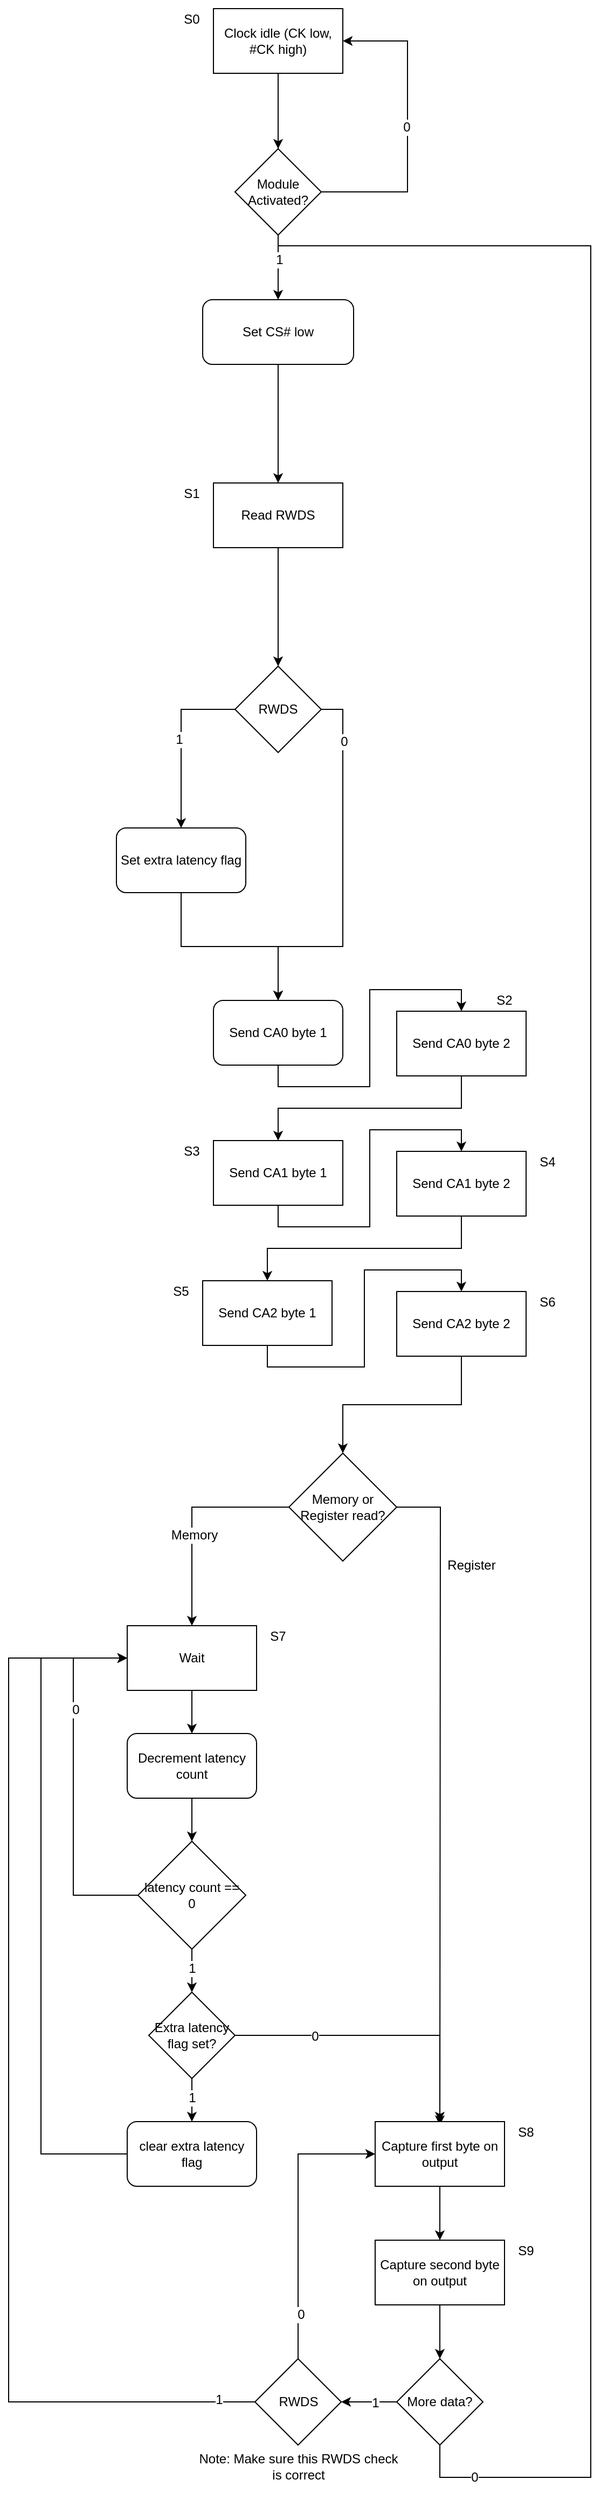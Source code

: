 <mxfile version="12.7.9" type="device"><diagram id="rFzE-h0C4OcnvdwO5dkT" name="Page-1"><mxGraphModel dx="815" dy="1627" grid="1" gridSize="10" guides="1" tooltips="1" connect="1" arrows="1" fold="1" page="1" pageScale="1" pageWidth="850" pageHeight="1100" math="0" shadow="0"><root><mxCell id="0"/><mxCell id="1" parent="0"/><mxCell id="8U5P-9D5meJblMVot_Um-66" style="edgeStyle=orthogonalEdgeStyle;rounded=0;orthogonalLoop=1;jettySize=auto;html=1;exitX=0.5;exitY=1;exitDx=0;exitDy=0;entryX=0.5;entryY=0;entryDx=0;entryDy=0;" edge="1" parent="1" source="8U5P-9D5meJblMVot_Um-1" target="8U5P-9D5meJblMVot_Um-65"><mxGeometry relative="1" as="geometry"/></mxCell><mxCell id="8U5P-9D5meJblMVot_Um-1" value="Set CS# low" style="rounded=1;whiteSpace=wrap;html=1;" vertex="1" parent="1"><mxGeometry x="330" y="-80" width="140" height="60" as="geometry"/></mxCell><mxCell id="8U5P-9D5meJblMVot_Um-6" style="edgeStyle=orthogonalEdgeStyle;rounded=0;orthogonalLoop=1;jettySize=auto;html=1;exitX=0;exitY=0.5;exitDx=0;exitDy=0;entryX=0.5;entryY=0;entryDx=0;entryDy=0;" edge="1" parent="1" source="8U5P-9D5meJblMVot_Um-2" target="8U5P-9D5meJblMVot_Um-4"><mxGeometry relative="1" as="geometry"/></mxCell><mxCell id="8U5P-9D5meJblMVot_Um-8" value="1" style="text;html=1;align=center;verticalAlign=middle;resizable=0;points=[];labelBackgroundColor=#ffffff;" vertex="1" connectable="0" parent="8U5P-9D5meJblMVot_Um-6"><mxGeometry x="-0.375" y="28" relative="1" as="geometry"><mxPoint x="-30" y="28" as="offset"/></mxGeometry></mxCell><mxCell id="8U5P-9D5meJblMVot_Um-41" style="edgeStyle=orthogonalEdgeStyle;rounded=0;orthogonalLoop=1;jettySize=auto;html=1;exitX=1;exitY=0.5;exitDx=0;exitDy=0;entryX=0.5;entryY=0;entryDx=0;entryDy=0;" edge="1" parent="1" source="8U5P-9D5meJblMVot_Um-2" target="8U5P-9D5meJblMVot_Um-10"><mxGeometry relative="1" as="geometry"><Array as="points"><mxPoint x="460" y="300"/><mxPoint x="460" y="520"/><mxPoint x="400" y="520"/></Array></mxGeometry></mxCell><mxCell id="8U5P-9D5meJblMVot_Um-42" value="0" style="text;html=1;align=center;verticalAlign=middle;resizable=0;points=[];labelBackgroundColor=#ffffff;" vertex="1" connectable="0" parent="8U5P-9D5meJblMVot_Um-41"><mxGeometry x="-0.717" y="1" relative="1" as="geometry"><mxPoint as="offset"/></mxGeometry></mxCell><mxCell id="8U5P-9D5meJblMVot_Um-2" value="RWDS" style="rhombus;whiteSpace=wrap;html=1;" vertex="1" parent="1"><mxGeometry x="360" y="260" width="80" height="80" as="geometry"/></mxCell><mxCell id="8U5P-9D5meJblMVot_Um-11" style="edgeStyle=orthogonalEdgeStyle;rounded=0;orthogonalLoop=1;jettySize=auto;html=1;exitX=0.5;exitY=1;exitDx=0;exitDy=0;entryX=0.5;entryY=0;entryDx=0;entryDy=0;" edge="1" parent="1" source="8U5P-9D5meJblMVot_Um-4" target="8U5P-9D5meJblMVot_Um-10"><mxGeometry relative="1" as="geometry"/></mxCell><mxCell id="8U5P-9D5meJblMVot_Um-4" value="Set extra latency flag" style="rounded=1;whiteSpace=wrap;html=1;" vertex="1" parent="1"><mxGeometry x="250" y="410" width="120" height="60" as="geometry"/></mxCell><mxCell id="8U5P-9D5meJblMVot_Um-14" style="edgeStyle=orthogonalEdgeStyle;rounded=0;orthogonalLoop=1;jettySize=auto;html=1;exitX=0.5;exitY=1;exitDx=0;exitDy=0;entryX=0.5;entryY=0;entryDx=0;entryDy=0;" edge="1" parent="1" source="8U5P-9D5meJblMVot_Um-10" target="8U5P-9D5meJblMVot_Um-13"><mxGeometry relative="1" as="geometry"/></mxCell><mxCell id="8U5P-9D5meJblMVot_Um-10" value="&lt;div&gt;Send CA0 byte 1&lt;/div&gt;" style="rounded=1;whiteSpace=wrap;html=1;" vertex="1" parent="1"><mxGeometry x="340" y="570" width="120" height="60" as="geometry"/></mxCell><mxCell id="8U5P-9D5meJblMVot_Um-16" style="edgeStyle=orthogonalEdgeStyle;rounded=0;orthogonalLoop=1;jettySize=auto;html=1;exitX=0.5;exitY=1;exitDx=0;exitDy=0;entryX=0.5;entryY=0;entryDx=0;entryDy=0;" edge="1" parent="1" source="8U5P-9D5meJblMVot_Um-13" target="8U5P-9D5meJblMVot_Um-15"><mxGeometry relative="1" as="geometry"/></mxCell><mxCell id="8U5P-9D5meJblMVot_Um-13" value="&lt;div&gt;Send CA0 byte 2 &lt;br&gt;&lt;/div&gt;" style="rounded=0;whiteSpace=wrap;html=1;" vertex="1" parent="1"><mxGeometry x="510" y="580" width="120" height="60" as="geometry"/></mxCell><mxCell id="8U5P-9D5meJblMVot_Um-18" style="edgeStyle=orthogonalEdgeStyle;rounded=0;orthogonalLoop=1;jettySize=auto;html=1;exitX=0.5;exitY=1;exitDx=0;exitDy=0;entryX=0.5;entryY=0;entryDx=0;entryDy=0;" edge="1" parent="1" source="8U5P-9D5meJblMVot_Um-15" target="8U5P-9D5meJblMVot_Um-17"><mxGeometry relative="1" as="geometry"/></mxCell><mxCell id="8U5P-9D5meJblMVot_Um-15" value="Send CA1 byte 1" style="rounded=0;whiteSpace=wrap;html=1;" vertex="1" parent="1"><mxGeometry x="340" y="700" width="120" height="60" as="geometry"/></mxCell><mxCell id="8U5P-9D5meJblMVot_Um-20" style="edgeStyle=orthogonalEdgeStyle;rounded=0;orthogonalLoop=1;jettySize=auto;html=1;exitX=0.5;exitY=1;exitDx=0;exitDy=0;entryX=0.5;entryY=0;entryDx=0;entryDy=0;" edge="1" parent="1" source="8U5P-9D5meJblMVot_Um-17" target="8U5P-9D5meJblMVot_Um-19"><mxGeometry relative="1" as="geometry"/></mxCell><mxCell id="8U5P-9D5meJblMVot_Um-17" value="Send CA1 byte 2" style="rounded=0;whiteSpace=wrap;html=1;" vertex="1" parent="1"><mxGeometry x="510" y="710" width="120" height="60" as="geometry"/></mxCell><mxCell id="8U5P-9D5meJblMVot_Um-22" style="edgeStyle=orthogonalEdgeStyle;rounded=0;orthogonalLoop=1;jettySize=auto;html=1;exitX=0.5;exitY=1;exitDx=0;exitDy=0;entryX=0.5;entryY=0;entryDx=0;entryDy=0;" edge="1" parent="1" source="8U5P-9D5meJblMVot_Um-19" target="8U5P-9D5meJblMVot_Um-21"><mxGeometry relative="1" as="geometry"/></mxCell><mxCell id="8U5P-9D5meJblMVot_Um-19" value="Send CA2 byte 1" style="rounded=0;whiteSpace=wrap;html=1;" vertex="1" parent="1"><mxGeometry x="330" y="830" width="120" height="60" as="geometry"/></mxCell><mxCell id="8U5P-9D5meJblMVot_Um-25" style="edgeStyle=orthogonalEdgeStyle;rounded=0;orthogonalLoop=1;jettySize=auto;html=1;exitX=0.5;exitY=1;exitDx=0;exitDy=0;entryX=0.5;entryY=0;entryDx=0;entryDy=0;" edge="1" parent="1" source="8U5P-9D5meJblMVot_Um-21" target="8U5P-9D5meJblMVot_Um-23"><mxGeometry relative="1" as="geometry"/></mxCell><mxCell id="8U5P-9D5meJblMVot_Um-21" value="Send CA2 byte 2" style="rounded=0;whiteSpace=wrap;html=1;" vertex="1" parent="1"><mxGeometry x="510" y="840" width="120" height="60" as="geometry"/></mxCell><mxCell id="8U5P-9D5meJblMVot_Um-29" style="edgeStyle=orthogonalEdgeStyle;rounded=0;orthogonalLoop=1;jettySize=auto;html=1;exitX=0;exitY=0.5;exitDx=0;exitDy=0;" edge="1" parent="1" source="8U5P-9D5meJblMVot_Um-23" target="8U5P-9D5meJblMVot_Um-26"><mxGeometry relative="1" as="geometry"/></mxCell><mxCell id="8U5P-9D5meJblMVot_Um-30" value="Memory" style="text;html=1;align=center;verticalAlign=middle;resizable=0;points=[];labelBackgroundColor=#ffffff;" vertex="1" connectable="0" parent="8U5P-9D5meJblMVot_Um-29"><mxGeometry x="-0.115" y="26" relative="1" as="geometry"><mxPoint as="offset"/></mxGeometry></mxCell><mxCell id="8U5P-9D5meJblMVot_Um-47" style="edgeStyle=orthogonalEdgeStyle;rounded=0;orthogonalLoop=1;jettySize=auto;html=1;exitX=1;exitY=0.5;exitDx=0;exitDy=0;" edge="1" parent="1" source="8U5P-9D5meJblMVot_Um-23"><mxGeometry relative="1" as="geometry"><mxPoint x="550" y="1613.333" as="targetPoint"/></mxGeometry></mxCell><mxCell id="8U5P-9D5meJblMVot_Um-49" value="Register" style="text;html=1;align=center;verticalAlign=middle;resizable=0;points=[];labelBackgroundColor=#ffffff;" vertex="1" connectable="0" parent="8U5P-9D5meJblMVot_Um-47"><mxGeometry x="-0.87" y="-27" relative="1" as="geometry"><mxPoint x="29" y="27" as="offset"/></mxGeometry></mxCell><mxCell id="8U5P-9D5meJblMVot_Um-23" value="Memory or Register read?" style="rhombus;whiteSpace=wrap;html=1;" vertex="1" parent="1"><mxGeometry x="410" y="990" width="100" height="100" as="geometry"/></mxCell><mxCell id="8U5P-9D5meJblMVot_Um-31" style="edgeStyle=orthogonalEdgeStyle;rounded=0;orthogonalLoop=1;jettySize=auto;html=1;exitX=0.5;exitY=1;exitDx=0;exitDy=0;entryX=0.5;entryY=0;entryDx=0;entryDy=0;" edge="1" parent="1" source="8U5P-9D5meJblMVot_Um-26" target="8U5P-9D5meJblMVot_Um-27"><mxGeometry relative="1" as="geometry"/></mxCell><mxCell id="8U5P-9D5meJblMVot_Um-26" value="Wait" style="rounded=0;whiteSpace=wrap;html=1;" vertex="1" parent="1"><mxGeometry x="260" y="1150" width="120" height="60" as="geometry"/></mxCell><mxCell id="8U5P-9D5meJblMVot_Um-32" style="edgeStyle=orthogonalEdgeStyle;rounded=0;orthogonalLoop=1;jettySize=auto;html=1;exitX=0.5;exitY=1;exitDx=0;exitDy=0;entryX=0.5;entryY=0;entryDx=0;entryDy=0;" edge="1" parent="1" source="8U5P-9D5meJblMVot_Um-27" target="8U5P-9D5meJblMVot_Um-28"><mxGeometry relative="1" as="geometry"/></mxCell><mxCell id="8U5P-9D5meJblMVot_Um-27" value="Decrement latency count" style="rounded=1;whiteSpace=wrap;html=1;" vertex="1" parent="1"><mxGeometry x="260" y="1250" width="120" height="60" as="geometry"/></mxCell><mxCell id="8U5P-9D5meJblMVot_Um-33" style="edgeStyle=orthogonalEdgeStyle;rounded=0;orthogonalLoop=1;jettySize=auto;html=1;exitX=0;exitY=0.5;exitDx=0;exitDy=0;entryX=0;entryY=0.5;entryDx=0;entryDy=0;" edge="1" parent="1" source="8U5P-9D5meJblMVot_Um-28" target="8U5P-9D5meJblMVot_Um-26"><mxGeometry relative="1" as="geometry"><Array as="points"><mxPoint x="210" y="1400"/><mxPoint x="210" y="1180"/></Array></mxGeometry></mxCell><mxCell id="8U5P-9D5meJblMVot_Um-34" value="0" style="text;html=1;align=center;verticalAlign=middle;resizable=0;points=[];labelBackgroundColor=#ffffff;" vertex="1" connectable="0" parent="8U5P-9D5meJblMVot_Um-33"><mxGeometry x="0.405" y="-2" relative="1" as="geometry"><mxPoint as="offset"/></mxGeometry></mxCell><mxCell id="8U5P-9D5meJblMVot_Um-37" style="edgeStyle=orthogonalEdgeStyle;rounded=0;orthogonalLoop=1;jettySize=auto;html=1;exitX=0.5;exitY=1;exitDx=0;exitDy=0;entryX=0.5;entryY=0;entryDx=0;entryDy=0;" edge="1" parent="1" source="8U5P-9D5meJblMVot_Um-28" target="8U5P-9D5meJblMVot_Um-36"><mxGeometry relative="1" as="geometry"/></mxCell><mxCell id="8U5P-9D5meJblMVot_Um-43" value="1" style="text;html=1;align=center;verticalAlign=middle;resizable=0;points=[];labelBackgroundColor=#ffffff;" vertex="1" connectable="0" parent="8U5P-9D5meJblMVot_Um-37"><mxGeometry x="-0.12" relative="1" as="geometry"><mxPoint as="offset"/></mxGeometry></mxCell><mxCell id="8U5P-9D5meJblMVot_Um-28" value="latency count == 0" style="rhombus;whiteSpace=wrap;html=1;" vertex="1" parent="1"><mxGeometry x="270" y="1350" width="100" height="100" as="geometry"/></mxCell><mxCell id="8U5P-9D5meJblMVot_Um-39" style="edgeStyle=orthogonalEdgeStyle;rounded=0;orthogonalLoop=1;jettySize=auto;html=1;exitX=0.5;exitY=1;exitDx=0;exitDy=0;entryX=0.5;entryY=0;entryDx=0;entryDy=0;" edge="1" parent="1" source="8U5P-9D5meJblMVot_Um-36" target="8U5P-9D5meJblMVot_Um-38"><mxGeometry relative="1" as="geometry"/></mxCell><mxCell id="8U5P-9D5meJblMVot_Um-44" value="1" style="text;html=1;align=center;verticalAlign=middle;resizable=0;points=[];labelBackgroundColor=#ffffff;" vertex="1" connectable="0" parent="8U5P-9D5meJblMVot_Um-39"><mxGeometry x="-0.121" relative="1" as="geometry"><mxPoint as="offset"/></mxGeometry></mxCell><mxCell id="8U5P-9D5meJblMVot_Um-46" style="edgeStyle=orthogonalEdgeStyle;rounded=0;orthogonalLoop=1;jettySize=auto;html=1;exitX=1;exitY=0.5;exitDx=0;exitDy=0;entryX=0.5;entryY=0;entryDx=0;entryDy=0;" edge="1" parent="1" source="8U5P-9D5meJblMVot_Um-36" target="8U5P-9D5meJblMVot_Um-45"><mxGeometry relative="1" as="geometry"/></mxCell><mxCell id="8U5P-9D5meJblMVot_Um-48" value="0" style="text;html=1;align=center;verticalAlign=middle;resizable=0;points=[];labelBackgroundColor=#ffffff;" vertex="1" connectable="0" parent="8U5P-9D5meJblMVot_Um-46"><mxGeometry x="-0.457" y="-1" relative="1" as="geometry"><mxPoint as="offset"/></mxGeometry></mxCell><mxCell id="8U5P-9D5meJblMVot_Um-36" value="Extra latency flag set?" style="rhombus;whiteSpace=wrap;html=1;" vertex="1" parent="1"><mxGeometry x="280" y="1490" width="80" height="80" as="geometry"/></mxCell><mxCell id="8U5P-9D5meJblMVot_Um-40" style="edgeStyle=orthogonalEdgeStyle;rounded=0;orthogonalLoop=1;jettySize=auto;html=1;exitX=0;exitY=0.5;exitDx=0;exitDy=0;entryX=0;entryY=0.5;entryDx=0;entryDy=0;" edge="1" parent="1" source="8U5P-9D5meJblMVot_Um-38" target="8U5P-9D5meJblMVot_Um-26"><mxGeometry relative="1" as="geometry"><Array as="points"><mxPoint x="180" y="1640"/><mxPoint x="180" y="1180"/></Array></mxGeometry></mxCell><mxCell id="8U5P-9D5meJblMVot_Um-38" value="clear extra latency flag" style="rounded=1;whiteSpace=wrap;html=1;" vertex="1" parent="1"><mxGeometry x="260" y="1610" width="120" height="60" as="geometry"/></mxCell><mxCell id="8U5P-9D5meJblMVot_Um-91" style="edgeStyle=orthogonalEdgeStyle;rounded=0;orthogonalLoop=1;jettySize=auto;html=1;exitX=0.5;exitY=1;exitDx=0;exitDy=0;entryX=0.5;entryY=0;entryDx=0;entryDy=0;" edge="1" parent="1" source="8U5P-9D5meJblMVot_Um-45" target="8U5P-9D5meJblMVot_Um-90"><mxGeometry relative="1" as="geometry"/></mxCell><mxCell id="8U5P-9D5meJblMVot_Um-45" value="Capture first byte on output" style="rounded=0;whiteSpace=wrap;html=1;" vertex="1" parent="1"><mxGeometry x="490" y="1610" width="120" height="60" as="geometry"/></mxCell><mxCell id="8U5P-9D5meJblMVot_Um-63" style="edgeStyle=orthogonalEdgeStyle;rounded=0;orthogonalLoop=1;jettySize=auto;html=1;exitX=0.5;exitY=1;exitDx=0;exitDy=0;entryX=0.5;entryY=0;entryDx=0;entryDy=0;" edge="1" parent="1" source="8U5P-9D5meJblMVot_Um-50" target="8U5P-9D5meJblMVot_Um-55"><mxGeometry relative="1" as="geometry"><Array as="points"><mxPoint x="550" y="1910"/><mxPoint x="550" y="1940"/><mxPoint x="690" y="1940"/><mxPoint x="690" y="-130"/><mxPoint x="400" y="-130"/></Array></mxGeometry></mxCell><mxCell id="8U5P-9D5meJblMVot_Um-64" value="0" style="text;html=1;align=center;verticalAlign=middle;resizable=0;points=[];labelBackgroundColor=#ffffff;" vertex="1" connectable="0" parent="8U5P-9D5meJblMVot_Um-63"><mxGeometry x="-0.955" relative="1" as="geometry"><mxPoint as="offset"/></mxGeometry></mxCell><mxCell id="8U5P-9D5meJblMVot_Um-70" style="edgeStyle=orthogonalEdgeStyle;rounded=0;orthogonalLoop=1;jettySize=auto;html=1;exitX=0;exitY=0.5;exitDx=0;exitDy=0;entryX=1;entryY=0.5;entryDx=0;entryDy=0;" edge="1" parent="1" source="8U5P-9D5meJblMVot_Um-50" target="8U5P-9D5meJblMVot_Um-69"><mxGeometry relative="1" as="geometry"/></mxCell><mxCell id="8U5P-9D5meJblMVot_Um-72" value="1" style="text;html=1;align=center;verticalAlign=middle;resizable=0;points=[];labelBackgroundColor=#ffffff;" vertex="1" connectable="0" parent="8U5P-9D5meJblMVot_Um-70"><mxGeometry x="-0.208" y="1" relative="1" as="geometry"><mxPoint as="offset"/></mxGeometry></mxCell><mxCell id="8U5P-9D5meJblMVot_Um-50" value="More data?" style="rhombus;whiteSpace=wrap;html=1;" vertex="1" parent="1"><mxGeometry x="510" y="1830" width="80" height="80" as="geometry"/></mxCell><mxCell id="8U5P-9D5meJblMVot_Um-58" style="edgeStyle=orthogonalEdgeStyle;rounded=0;orthogonalLoop=1;jettySize=auto;html=1;exitX=0.5;exitY=1;exitDx=0;exitDy=0;entryX=0.5;entryY=0;entryDx=0;entryDy=0;" edge="1" parent="1" source="8U5P-9D5meJblMVot_Um-55" target="8U5P-9D5meJblMVot_Um-57"><mxGeometry relative="1" as="geometry"/></mxCell><mxCell id="8U5P-9D5meJblMVot_Um-55" value="&lt;div&gt;Clock idle (CK low, #CK high)&lt;/div&gt;" style="rounded=0;whiteSpace=wrap;html=1;" vertex="1" parent="1"><mxGeometry x="340" y="-350" width="120" height="60" as="geometry"/></mxCell><mxCell id="8U5P-9D5meJblMVot_Um-59" style="edgeStyle=orthogonalEdgeStyle;rounded=0;orthogonalLoop=1;jettySize=auto;html=1;exitX=0.5;exitY=1;exitDx=0;exitDy=0;entryX=0.5;entryY=0;entryDx=0;entryDy=0;" edge="1" parent="1" source="8U5P-9D5meJblMVot_Um-57" target="8U5P-9D5meJblMVot_Um-1"><mxGeometry relative="1" as="geometry"/></mxCell><mxCell id="8U5P-9D5meJblMVot_Um-61" value="1" style="text;html=1;align=center;verticalAlign=middle;resizable=0;points=[];labelBackgroundColor=#ffffff;" vertex="1" connectable="0" parent="8U5P-9D5meJblMVot_Um-59"><mxGeometry x="-0.252" y="1" relative="1" as="geometry"><mxPoint as="offset"/></mxGeometry></mxCell><mxCell id="8U5P-9D5meJblMVot_Um-60" style="edgeStyle=orthogonalEdgeStyle;rounded=0;orthogonalLoop=1;jettySize=auto;html=1;exitX=1;exitY=0.5;exitDx=0;exitDy=0;entryX=1;entryY=0.5;entryDx=0;entryDy=0;" edge="1" parent="1" source="8U5P-9D5meJblMVot_Um-57" target="8U5P-9D5meJblMVot_Um-55"><mxGeometry relative="1" as="geometry"><Array as="points"><mxPoint x="520" y="-180"/><mxPoint x="520" y="-320"/></Array></mxGeometry></mxCell><mxCell id="8U5P-9D5meJblMVot_Um-62" value="0" style="text;html=1;align=center;verticalAlign=middle;resizable=0;points=[];labelBackgroundColor=#ffffff;" vertex="1" connectable="0" parent="8U5P-9D5meJblMVot_Um-60"><mxGeometry x="0.003" y="1" relative="1" as="geometry"><mxPoint as="offset"/></mxGeometry></mxCell><mxCell id="8U5P-9D5meJblMVot_Um-57" value="Module Activated?" style="rhombus;whiteSpace=wrap;html=1;rounded=0;" vertex="1" parent="1"><mxGeometry x="360" y="-220" width="80" height="80" as="geometry"/></mxCell><mxCell id="8U5P-9D5meJblMVot_Um-67" style="edgeStyle=orthogonalEdgeStyle;rounded=0;orthogonalLoop=1;jettySize=auto;html=1;exitX=0.5;exitY=1;exitDx=0;exitDy=0;entryX=0.5;entryY=0;entryDx=0;entryDy=0;" edge="1" parent="1" source="8U5P-9D5meJblMVot_Um-65" target="8U5P-9D5meJblMVot_Um-2"><mxGeometry relative="1" as="geometry"/></mxCell><mxCell id="8U5P-9D5meJblMVot_Um-65" value="&lt;div&gt;Read RWDS&lt;br&gt;&lt;/div&gt;" style="rounded=0;whiteSpace=wrap;html=1;" vertex="1" parent="1"><mxGeometry x="340" y="90" width="120" height="60" as="geometry"/></mxCell><mxCell id="8U5P-9D5meJblMVot_Um-68" value="Note: Make sure this RWDS check is correct" style="text;html=1;strokeColor=none;fillColor=none;align=center;verticalAlign=middle;whiteSpace=wrap;rounded=0;" vertex="1" parent="1"><mxGeometry x="323.5" y="1900" width="190" height="60" as="geometry"/></mxCell><mxCell id="8U5P-9D5meJblMVot_Um-71" style="edgeStyle=orthogonalEdgeStyle;rounded=0;orthogonalLoop=1;jettySize=auto;html=1;exitX=0;exitY=0.5;exitDx=0;exitDy=0;entryX=0;entryY=0.5;entryDx=0;entryDy=0;" edge="1" parent="1" source="8U5P-9D5meJblMVot_Um-69" target="8U5P-9D5meJblMVot_Um-26"><mxGeometry relative="1" as="geometry"><Array as="points"><mxPoint x="150" y="1870"/><mxPoint x="150" y="1180"/></Array></mxGeometry></mxCell><mxCell id="8U5P-9D5meJblMVot_Um-76" value="1" style="text;html=1;align=center;verticalAlign=middle;resizable=0;points=[];labelBackgroundColor=#ffffff;" vertex="1" connectable="0" parent="8U5P-9D5meJblMVot_Um-71"><mxGeometry x="-0.934" y="-2" relative="1" as="geometry"><mxPoint as="offset"/></mxGeometry></mxCell><mxCell id="8U5P-9D5meJblMVot_Um-73" style="edgeStyle=orthogonalEdgeStyle;rounded=0;orthogonalLoop=1;jettySize=auto;html=1;exitX=0.5;exitY=0;exitDx=0;exitDy=0;entryX=0;entryY=0.5;entryDx=0;entryDy=0;" edge="1" parent="1" source="8U5P-9D5meJblMVot_Um-69" target="8U5P-9D5meJblMVot_Um-45"><mxGeometry relative="1" as="geometry"/></mxCell><mxCell id="8U5P-9D5meJblMVot_Um-74" value="0" style="text;html=1;align=center;verticalAlign=middle;resizable=0;points=[];labelBackgroundColor=#ffffff;" vertex="1" connectable="0" parent="8U5P-9D5meJblMVot_Um-73"><mxGeometry x="-0.688" y="-2" relative="1" as="geometry"><mxPoint as="offset"/></mxGeometry></mxCell><mxCell id="8U5P-9D5meJblMVot_Um-69" value="RWDS" style="rhombus;whiteSpace=wrap;html=1;" vertex="1" parent="1"><mxGeometry x="378.5" y="1830" width="80" height="80" as="geometry"/></mxCell><mxCell id="8U5P-9D5meJblMVot_Um-77" value="S0" style="text;html=1;strokeColor=none;fillColor=none;align=center;verticalAlign=middle;whiteSpace=wrap;rounded=0;" vertex="1" parent="1"><mxGeometry x="300" y="-350" width="40" height="20" as="geometry"/></mxCell><mxCell id="8U5P-9D5meJblMVot_Um-78" value="S1" style="text;html=1;strokeColor=none;fillColor=none;align=center;verticalAlign=middle;whiteSpace=wrap;rounded=0;" vertex="1" parent="1"><mxGeometry x="300" y="90" width="40" height="20" as="geometry"/></mxCell><mxCell id="8U5P-9D5meJblMVot_Um-79" value="S2" style="text;html=1;strokeColor=none;fillColor=none;align=center;verticalAlign=middle;whiteSpace=wrap;rounded=0;" vertex="1" parent="1"><mxGeometry x="590" y="560" width="40" height="20" as="geometry"/></mxCell><mxCell id="8U5P-9D5meJblMVot_Um-80" value="S3" style="text;html=1;strokeColor=none;fillColor=none;align=center;verticalAlign=middle;whiteSpace=wrap;rounded=0;" vertex="1" parent="1"><mxGeometry x="300" y="700" width="40" height="20" as="geometry"/></mxCell><mxCell id="8U5P-9D5meJblMVot_Um-83" value="S4" style="text;html=1;strokeColor=none;fillColor=none;align=center;verticalAlign=middle;whiteSpace=wrap;rounded=0;" vertex="1" parent="1"><mxGeometry x="630" y="710" width="40" height="20" as="geometry"/></mxCell><mxCell id="8U5P-9D5meJblMVot_Um-84" value="S5" style="text;html=1;strokeColor=none;fillColor=none;align=center;verticalAlign=middle;whiteSpace=wrap;rounded=0;" vertex="1" parent="1"><mxGeometry x="290" y="830" width="40" height="20" as="geometry"/></mxCell><mxCell id="8U5P-9D5meJblMVot_Um-85" value="&lt;div&gt;S6&lt;/div&gt;" style="text;html=1;strokeColor=none;fillColor=none;align=center;verticalAlign=middle;whiteSpace=wrap;rounded=0;" vertex="1" parent="1"><mxGeometry x="630" y="840" width="40" height="20" as="geometry"/></mxCell><mxCell id="8U5P-9D5meJblMVot_Um-86" value="&lt;div&gt;S7&lt;/div&gt;" style="text;html=1;strokeColor=none;fillColor=none;align=center;verticalAlign=middle;whiteSpace=wrap;rounded=0;" vertex="1" parent="1"><mxGeometry x="380" y="1150" width="40" height="20" as="geometry"/></mxCell><mxCell id="8U5P-9D5meJblMVot_Um-89" value="&lt;div&gt;S8&lt;/div&gt;" style="text;html=1;strokeColor=none;fillColor=none;align=center;verticalAlign=middle;whiteSpace=wrap;rounded=0;" vertex="1" parent="1"><mxGeometry x="610" y="1610" width="40" height="20" as="geometry"/></mxCell><mxCell id="8U5P-9D5meJblMVot_Um-92" style="edgeStyle=orthogonalEdgeStyle;rounded=0;orthogonalLoop=1;jettySize=auto;html=1;exitX=0.5;exitY=1;exitDx=0;exitDy=0;entryX=0.5;entryY=0;entryDx=0;entryDy=0;" edge="1" parent="1" source="8U5P-9D5meJblMVot_Um-90" target="8U5P-9D5meJblMVot_Um-50"><mxGeometry relative="1" as="geometry"/></mxCell><mxCell id="8U5P-9D5meJblMVot_Um-90" value="Capture second byte on output" style="rounded=0;whiteSpace=wrap;html=1;" vertex="1" parent="1"><mxGeometry x="490" y="1720" width="120" height="60" as="geometry"/></mxCell><mxCell id="8U5P-9D5meJblMVot_Um-93" value="&lt;div&gt;S9&lt;/div&gt;" style="text;html=1;strokeColor=none;fillColor=none;align=center;verticalAlign=middle;whiteSpace=wrap;rounded=0;" vertex="1" parent="1"><mxGeometry x="610" y="1720" width="40" height="20" as="geometry"/></mxCell></root></mxGraphModel></diagram></mxfile>